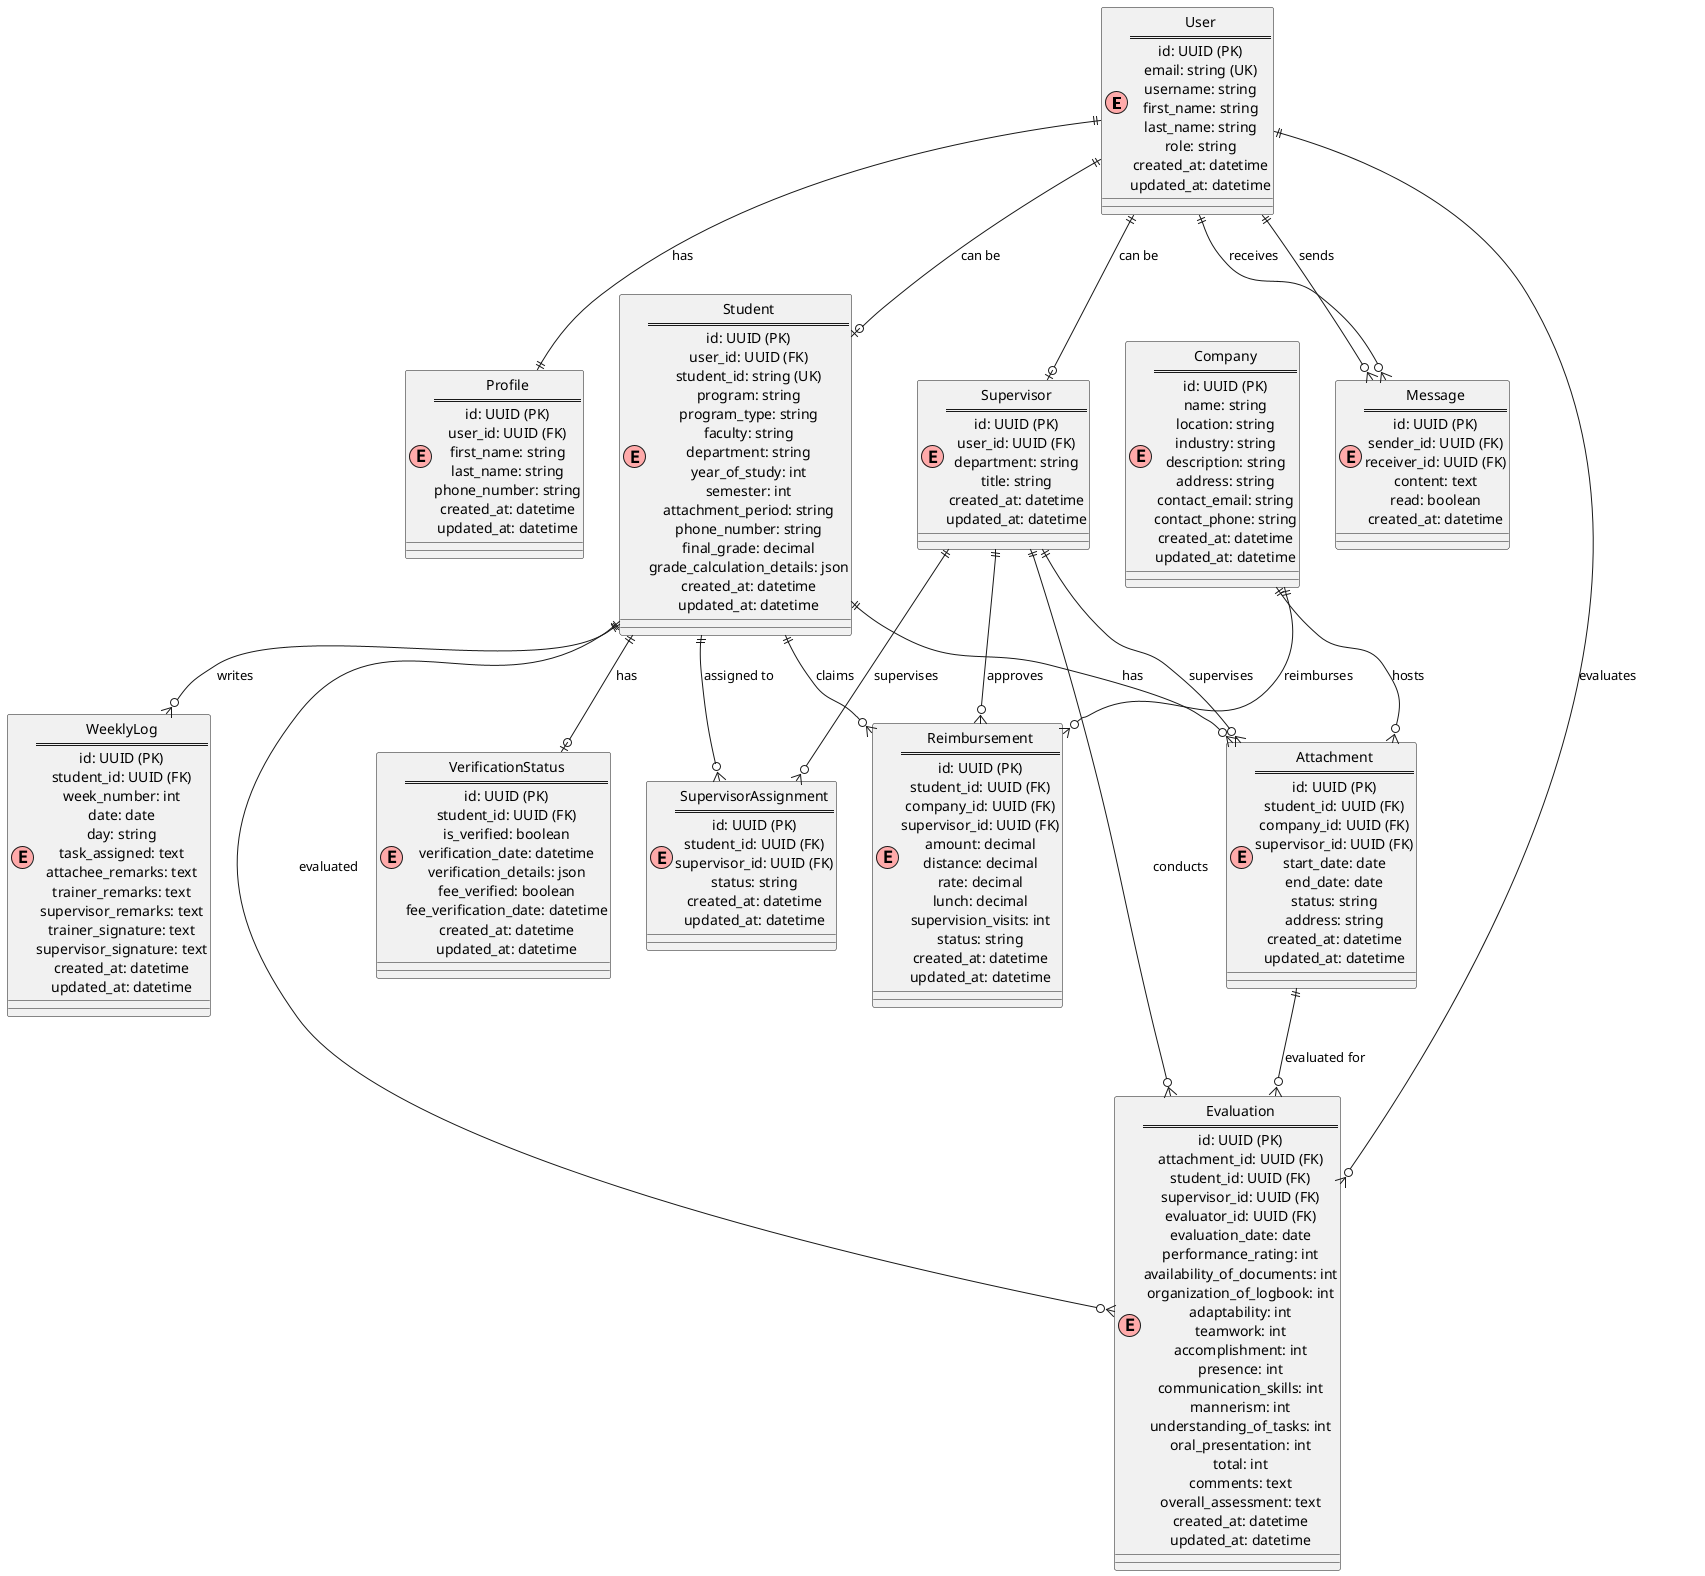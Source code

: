 @startuml Student_Industrial_Attachment_ERD

!define ENTITY(name,desc) class name as "desc" << (E,#FFAAAA) >>
!define RELATIONSHIP(from,to,label) from ||--o{ to : label

' Entities
ENTITY(User, "User\n====\nid: UUID (PK)\nemail: string (UK)\nusername: string\nfirst_name: string\nlast_name: string\nrole: string\ncreated_at: datetime\nupdated_at: datetime")

ENTITY(Profile, "Profile\n====\nid: UUID (PK)\nuser_id: UUID (FK)\nfirst_name: string\nlast_name: string\nphone_number: string\ncreated_at: datetime\nupdated_at: datetime")

ENTITY(Student, "Student\n====\nid: UUID (PK)\nuser_id: UUID (FK)\nstudent_id: string (UK)\nprogram: string\nprogram_type: string\nfaculty: string\ndepartment: string\nyear_of_study: int\nsemester: int\nattachment_period: string\nphone_number: string\nfinal_grade: decimal\ngrade_calculation_details: json\ncreated_at: datetime\nupdated_at: datetime")

ENTITY(Supervisor, "Supervisor\n====\nid: UUID (PK)\nuser_id: UUID (FK)\ndepartment: string\ntitle: string\ncreated_at: datetime\nupdated_at: datetime")

ENTITY(Company, "Company\n====\nid: UUID (PK)\nname: string\nlocation: string\nindustry: string\ndescription: string\naddress: string\ncontact_email: string\ncontact_phone: string\ncreated_at: datetime\nupdated_at: datetime")

ENTITY(Attachment, "Attachment\n====\nid: UUID (PK)\nstudent_id: UUID (FK)\ncompany_id: UUID (FK)\nsupervisor_id: UUID (FK)\nstart_date: date\nend_date: date\nstatus: string\naddress: string\ncreated_at: datetime\nupdated_at: datetime")

ENTITY(SupervisorAssignment, "SupervisorAssignment\n====\nid: UUID (PK)\nstudent_id: UUID (FK)\nsupervisor_id: UUID (FK)\nstatus: string\ncreated_at: datetime\nupdated_at: datetime")

ENTITY(VerificationStatus, "VerificationStatus\n====\nid: UUID (PK)\nstudent_id: UUID (FK)\nis_verified: boolean\nverification_date: datetime\nverification_details: json\nfee_verified: boolean\nfee_verification_date: datetime\ncreated_at: datetime\nupdated_at: datetime")

ENTITY(WeeklyLog, "WeeklyLog\n====\nid: UUID (PK)\nstudent_id: UUID (FK)\nweek_number: int\ndate: date\nday: string\ntask_assigned: text\nattachee_remarks: text\ntrainer_remarks: text\nsupervisor_remarks: text\ntrainer_signature: text\nsupervisor_signature: text\ncreated_at: datetime\nupdated_at: datetime")

ENTITY(Evaluation, "Evaluation\n====\nid: UUID (PK)\nattachment_id: UUID (FK)\nstudent_id: UUID (FK)\nsupervisor_id: UUID (FK)\nevaluator_id: UUID (FK)\nevaluation_date: date\nperformance_rating: int\navailability_of_documents: int\norganization_of_logbook: int\nadaptability: int\nteamwork: int\naccomplishment: int\npresence: int\ncommunication_skills: int\nmannerism: int\nunderstanding_of_tasks: int\noral_presentation: int\ntotal: int\ncomments: text\noverall_assessment: text\ncreated_at: datetime\nupdated_at: datetime")

ENTITY(Reimbursement, "Reimbursement\n====\nid: UUID (PK)\nstudent_id: UUID (FK)\ncompany_id: UUID (FK)\nsupervisor_id: UUID (FK)\namount: decimal\ndistance: decimal\nrate: decimal\nlunch: decimal\nsupervision_visits: int\nstatus: string\ncreated_at: datetime\nupdated_at: datetime")

ENTITY(Message, "Message\n====\nid: UUID (PK)\nsender_id: UUID (FK)\nreceiver_id: UUID (FK)\ncontent: text\nread: boolean\ncreated_at: datetime")

' Relationships
User ||--|| Profile : "has"
User ||--o| Student : "can be"
User ||--o| Supervisor : "can be"
User ||--o{ Message : "sends"
User ||--o{ Message : "receives"
User ||--o{ Evaluation : "evaluates"

Student ||--o| VerificationStatus : "has"
Student ||--o{ Attachment : "has"
Student ||--o{ SupervisorAssignment : "assigned to"
Student ||--o{ WeeklyLog : "writes"
Student ||--o{ Evaluation : "evaluated"
Student ||--o{ Reimbursement : "claims"

Supervisor ||--o{ SupervisorAssignment : "supervises"
Supervisor ||--o{ Attachment : "supervises"
Supervisor ||--o{ Evaluation : "conducts"
Supervisor ||--o{ Reimbursement : "approves"

Company ||--o{ Attachment : "hosts"
Company ||--o{ Reimbursement : "reimburses"

Attachment ||--o{ Evaluation : "evaluated for"

@enduml